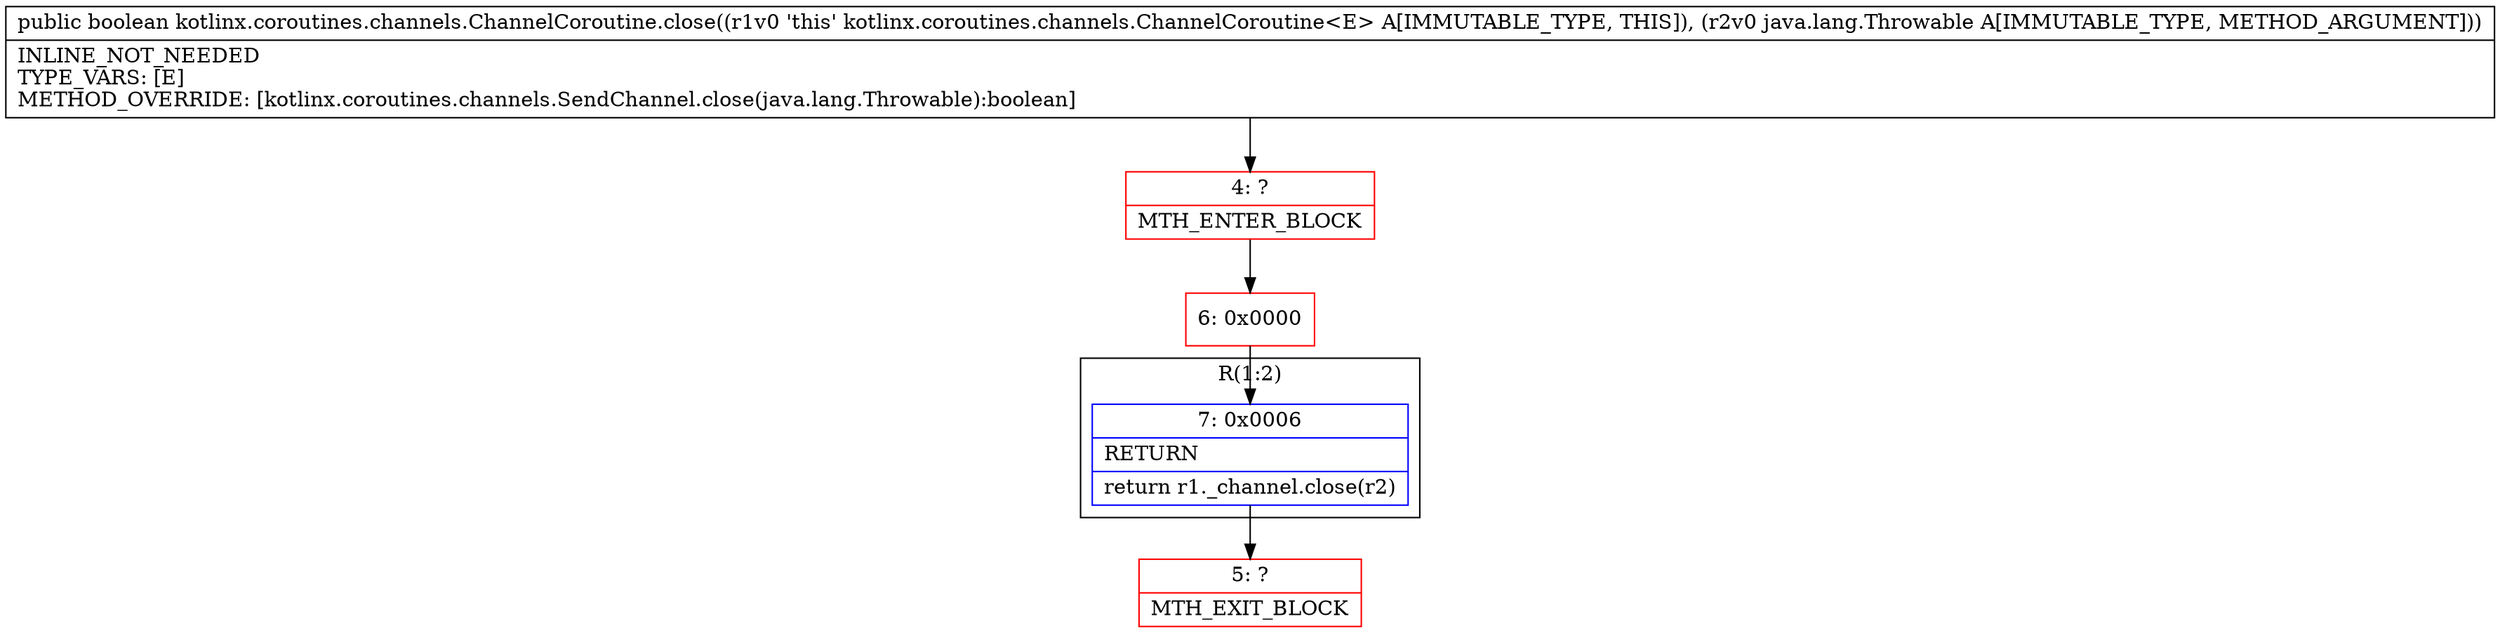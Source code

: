 digraph "CFG forkotlinx.coroutines.channels.ChannelCoroutine.close(Ljava\/lang\/Throwable;)Z" {
subgraph cluster_Region_889063577 {
label = "R(1:2)";
node [shape=record,color=blue];
Node_7 [shape=record,label="{7\:\ 0x0006|RETURN\l|return r1._channel.close(r2)\l}"];
}
Node_4 [shape=record,color=red,label="{4\:\ ?|MTH_ENTER_BLOCK\l}"];
Node_6 [shape=record,color=red,label="{6\:\ 0x0000}"];
Node_5 [shape=record,color=red,label="{5\:\ ?|MTH_EXIT_BLOCK\l}"];
MethodNode[shape=record,label="{public boolean kotlinx.coroutines.channels.ChannelCoroutine.close((r1v0 'this' kotlinx.coroutines.channels.ChannelCoroutine\<E\> A[IMMUTABLE_TYPE, THIS]), (r2v0 java.lang.Throwable A[IMMUTABLE_TYPE, METHOD_ARGUMENT]))  | INLINE_NOT_NEEDED\lTYPE_VARS: [E]\lMETHOD_OVERRIDE: [kotlinx.coroutines.channels.SendChannel.close(java.lang.Throwable):boolean]\l}"];
MethodNode -> Node_4;Node_7 -> Node_5;
Node_4 -> Node_6;
Node_6 -> Node_7;
}

